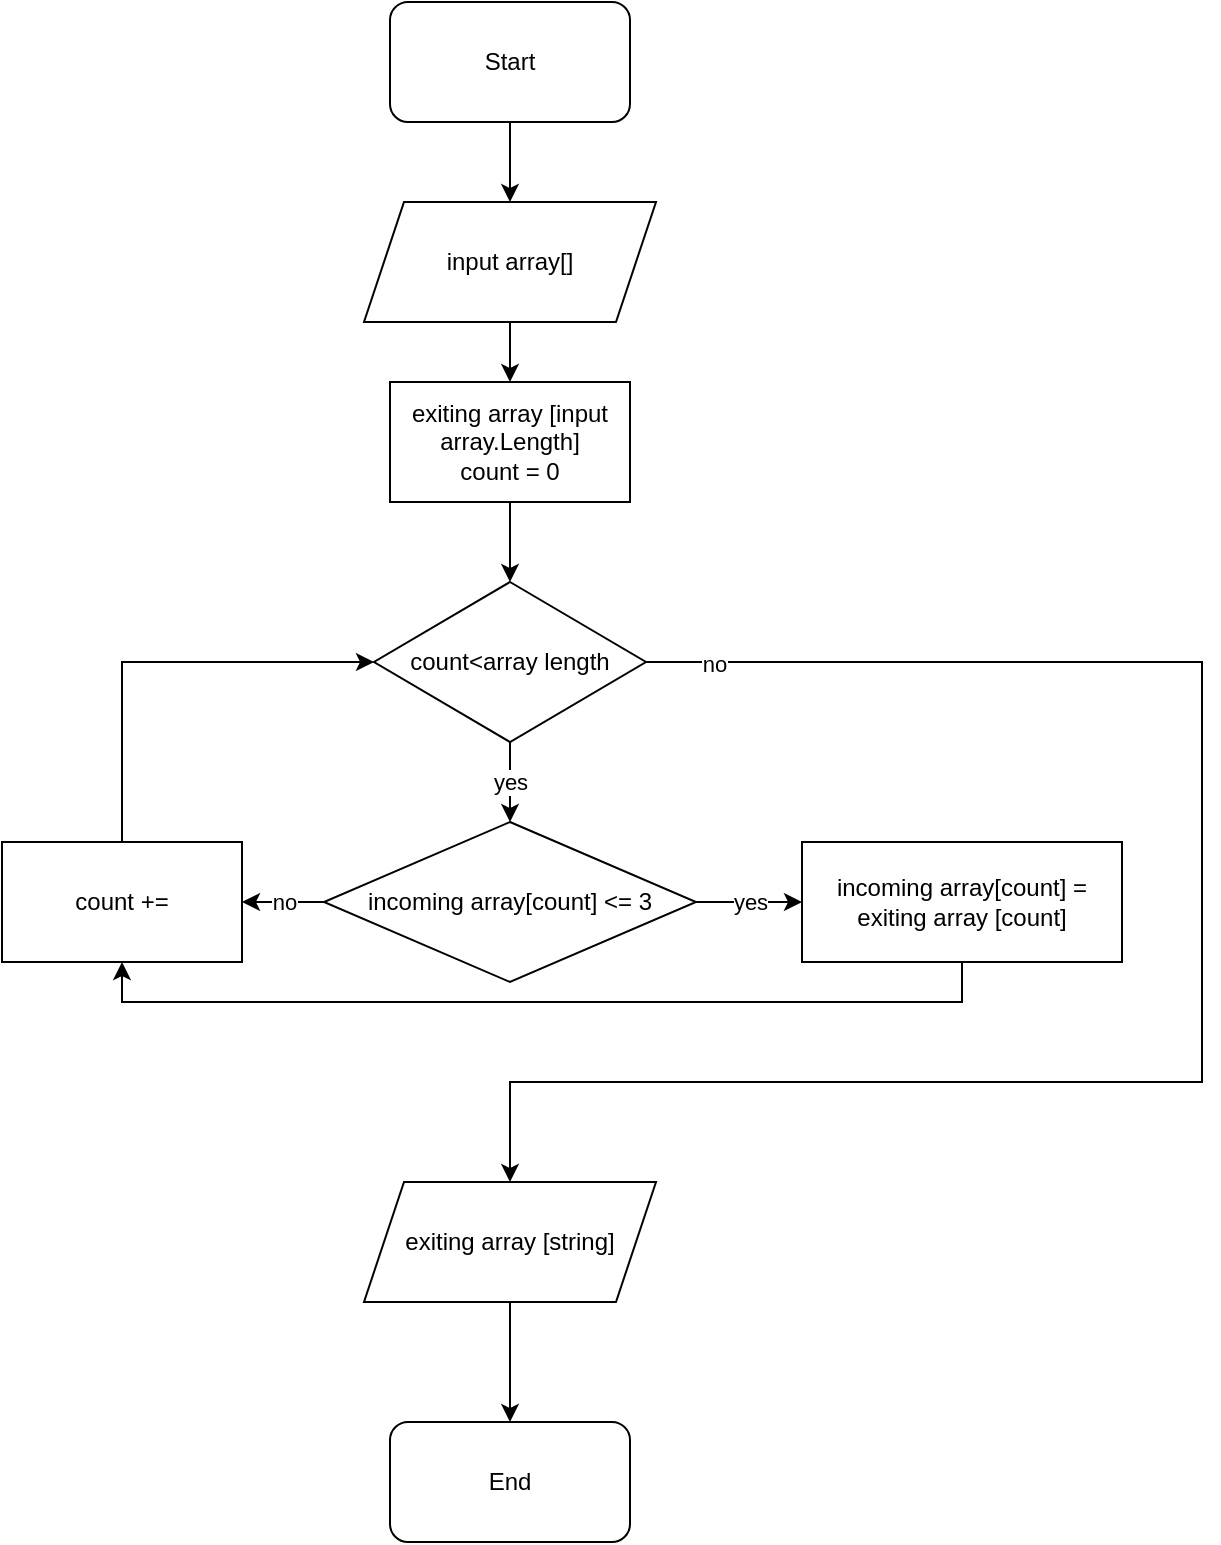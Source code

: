 <mxfile>
    <diagram name="Страница 1" id="dVzgPH7k0Vtg2EmlUD4b">
        <mxGraphModel dx="810" dy="257" grid="1" gridSize="10" guides="1" tooltips="1" connect="1" arrows="1" fold="1" page="1" pageScale="1" pageWidth="827" pageHeight="1169" math="0" shadow="0">
            <root>
                <mxCell id="0"/>
                <mxCell id="1" parent="0"/>
                <mxCell id="YeWiAk7M04aXRrGpeElu-2" style="edgeStyle=orthogonalEdgeStyle;rounded=0;orthogonalLoop=1;jettySize=auto;html=1;exitX=0.5;exitY=1;exitDx=0;exitDy=0;entryX=0.5;entryY=0;entryDx=0;entryDy=0;" parent="1" source="rpdRJvrB8QKkkG5VQgA_-1" target="YeWiAk7M04aXRrGpeElu-1" edge="1">
                    <mxGeometry relative="1" as="geometry"/>
                </mxCell>
                <mxCell id="rpdRJvrB8QKkkG5VQgA_-1" value="Start" style="rounded=1;whiteSpace=wrap;html=1;" parent="1" vertex="1">
                    <mxGeometry x="354" y="40" width="120" height="60" as="geometry"/>
                </mxCell>
                <mxCell id="YeWiAk7M04aXRrGpeElu-4" style="edgeStyle=orthogonalEdgeStyle;rounded=0;orthogonalLoop=1;jettySize=auto;html=1;exitX=0.5;exitY=1;exitDx=0;exitDy=0;entryX=0.5;entryY=0;entryDx=0;entryDy=0;" parent="1" source="YeWiAk7M04aXRrGpeElu-1" target="YeWiAk7M04aXRrGpeElu-3" edge="1">
                    <mxGeometry relative="1" as="geometry"/>
                </mxCell>
                <mxCell id="YeWiAk7M04aXRrGpeElu-1" value="input array[]" style="shape=parallelogram;perimeter=parallelogramPerimeter;whiteSpace=wrap;html=1;fixedSize=1;" parent="1" vertex="1">
                    <mxGeometry x="341" y="140" width="146" height="60" as="geometry"/>
                </mxCell>
                <mxCell id="YeWiAk7M04aXRrGpeElu-6" style="edgeStyle=orthogonalEdgeStyle;rounded=0;orthogonalLoop=1;jettySize=auto;html=1;exitX=0.5;exitY=1;exitDx=0;exitDy=0;entryX=0.5;entryY=0;entryDx=0;entryDy=0;" parent="1" source="YeWiAk7M04aXRrGpeElu-3" target="YeWiAk7M04aXRrGpeElu-5" edge="1">
                    <mxGeometry relative="1" as="geometry"/>
                </mxCell>
                <mxCell id="YeWiAk7M04aXRrGpeElu-3" value="exiting array [input array.Length]&lt;br&gt;count = 0" style="rounded=0;whiteSpace=wrap;html=1;" parent="1" vertex="1">
                    <mxGeometry x="354" y="230" width="120" height="60" as="geometry"/>
                </mxCell>
                <mxCell id="YeWiAk7M04aXRrGpeElu-8" value="yes" style="edgeStyle=orthogonalEdgeStyle;rounded=0;orthogonalLoop=1;jettySize=auto;html=1;exitX=0.5;exitY=1;exitDx=0;exitDy=0;entryX=0.5;entryY=0;entryDx=0;entryDy=0;" parent="1" source="YeWiAk7M04aXRrGpeElu-5" target="YeWiAk7M04aXRrGpeElu-7" edge="1">
                    <mxGeometry relative="1" as="geometry"/>
                </mxCell>
                <mxCell id="YeWiAk7M04aXRrGpeElu-16" style="edgeStyle=orthogonalEdgeStyle;rounded=0;orthogonalLoop=1;jettySize=auto;html=1;exitX=1;exitY=0.5;exitDx=0;exitDy=0;entryX=0.5;entryY=0;entryDx=0;entryDy=0;" parent="1" source="YeWiAk7M04aXRrGpeElu-5" target="YeWiAk7M04aXRrGpeElu-15" edge="1">
                    <mxGeometry relative="1" as="geometry">
                        <Array as="points">
                            <mxPoint x="760" y="370"/>
                            <mxPoint x="760" y="580"/>
                            <mxPoint x="414" y="580"/>
                        </Array>
                    </mxGeometry>
                </mxCell>
                <mxCell id="YeWiAk7M04aXRrGpeElu-17" value="no" style="edgeLabel;html=1;align=center;verticalAlign=middle;resizable=0;points=[];" parent="YeWiAk7M04aXRrGpeElu-16" vertex="1" connectable="0">
                    <mxGeometry x="-0.923" y="-1" relative="1" as="geometry">
                        <mxPoint as="offset"/>
                    </mxGeometry>
                </mxCell>
                <mxCell id="YeWiAk7M04aXRrGpeElu-5" value="count&amp;lt;array length" style="rhombus;whiteSpace=wrap;html=1;" parent="1" vertex="1">
                    <mxGeometry x="346" y="330" width="136" height="80" as="geometry"/>
                </mxCell>
                <mxCell id="YeWiAk7M04aXRrGpeElu-10" value="yes" style="edgeStyle=orthogonalEdgeStyle;rounded=0;orthogonalLoop=1;jettySize=auto;html=1;exitX=1;exitY=0.5;exitDx=0;exitDy=0;entryX=0;entryY=0.5;entryDx=0;entryDy=0;" parent="1" source="YeWiAk7M04aXRrGpeElu-7" target="YeWiAk7M04aXRrGpeElu-9" edge="1">
                    <mxGeometry relative="1" as="geometry"/>
                </mxCell>
                <mxCell id="YeWiAk7M04aXRrGpeElu-12" value="no" style="edgeStyle=orthogonalEdgeStyle;rounded=0;orthogonalLoop=1;jettySize=auto;html=1;exitX=0;exitY=0.5;exitDx=0;exitDy=0;entryX=1;entryY=0.5;entryDx=0;entryDy=0;" parent="1" source="YeWiAk7M04aXRrGpeElu-7" target="YeWiAk7M04aXRrGpeElu-11" edge="1">
                    <mxGeometry relative="1" as="geometry"/>
                </mxCell>
                <mxCell id="YeWiAk7M04aXRrGpeElu-7" value="incoming array[count] &amp;lt;= 3" style="rhombus;whiteSpace=wrap;html=1;" parent="1" vertex="1">
                    <mxGeometry x="321" y="450" width="186" height="80" as="geometry"/>
                </mxCell>
                <mxCell id="YeWiAk7M04aXRrGpeElu-13" style="edgeStyle=orthogonalEdgeStyle;rounded=0;orthogonalLoop=1;jettySize=auto;html=1;exitX=0.5;exitY=1;exitDx=0;exitDy=0;entryX=0.5;entryY=1;entryDx=0;entryDy=0;" parent="1" source="YeWiAk7M04aXRrGpeElu-9" target="YeWiAk7M04aXRrGpeElu-11" edge="1">
                    <mxGeometry relative="1" as="geometry"/>
                </mxCell>
                <mxCell id="YeWiAk7M04aXRrGpeElu-9" value="incoming array[count] = exiting array [count]" style="rounded=0;whiteSpace=wrap;html=1;" parent="1" vertex="1">
                    <mxGeometry x="560" y="460" width="160" height="60" as="geometry"/>
                </mxCell>
                <mxCell id="YeWiAk7M04aXRrGpeElu-14" style="edgeStyle=orthogonalEdgeStyle;rounded=0;orthogonalLoop=1;jettySize=auto;html=1;exitX=0.5;exitY=0;exitDx=0;exitDy=0;entryX=0;entryY=0.5;entryDx=0;entryDy=0;" parent="1" source="YeWiAk7M04aXRrGpeElu-11" target="YeWiAk7M04aXRrGpeElu-5" edge="1">
                    <mxGeometry relative="1" as="geometry"/>
                </mxCell>
                <mxCell id="YeWiAk7M04aXRrGpeElu-11" value="count +=" style="rounded=0;whiteSpace=wrap;html=1;" parent="1" vertex="1">
                    <mxGeometry x="160" y="460" width="120" height="60" as="geometry"/>
                </mxCell>
                <mxCell id="Vslcq0lGSEf2MRW7Jufv-3" style="edgeStyle=orthogonalEdgeStyle;rounded=0;orthogonalLoop=1;jettySize=auto;html=1;exitX=0.5;exitY=1;exitDx=0;exitDy=0;" parent="1" source="YeWiAk7M04aXRrGpeElu-15" target="Vslcq0lGSEf2MRW7Jufv-2" edge="1">
                    <mxGeometry relative="1" as="geometry"/>
                </mxCell>
                <mxCell id="YeWiAk7M04aXRrGpeElu-15" value="exiting array [string]" style="shape=parallelogram;perimeter=parallelogramPerimeter;whiteSpace=wrap;html=1;fixedSize=1;" parent="1" vertex="1">
                    <mxGeometry x="341" y="630" width="146" height="60" as="geometry"/>
                </mxCell>
                <mxCell id="Vslcq0lGSEf2MRW7Jufv-2" value="End" style="rounded=1;whiteSpace=wrap;html=1;" parent="1" vertex="1">
                    <mxGeometry x="354" y="750" width="120" height="60" as="geometry"/>
                </mxCell>
            </root>
        </mxGraphModel>
    </diagram>
</mxfile>